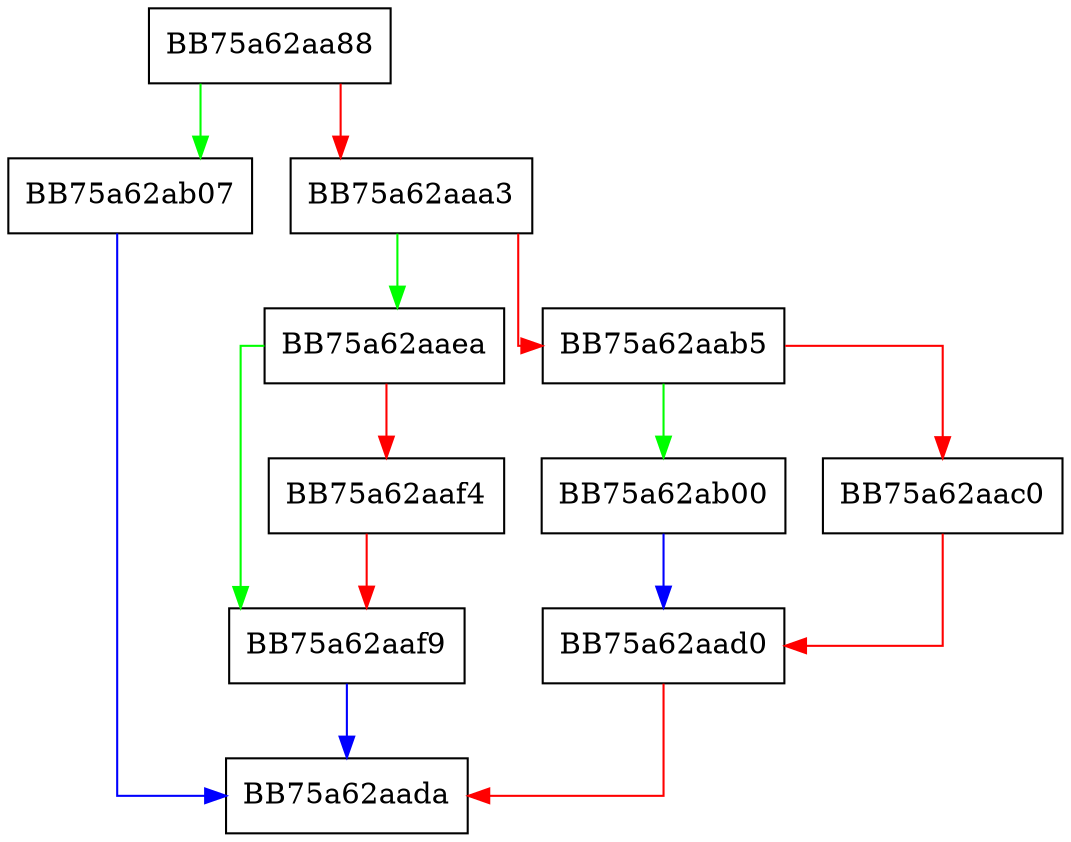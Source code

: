 digraph CloseSession {
  node [shape="box"];
  graph [splines=ortho];
  BB75a62aa88 -> BB75a62ab07 [color="green"];
  BB75a62aa88 -> BB75a62aaa3 [color="red"];
  BB75a62aaa3 -> BB75a62aaea [color="green"];
  BB75a62aaa3 -> BB75a62aab5 [color="red"];
  BB75a62aab5 -> BB75a62ab00 [color="green"];
  BB75a62aab5 -> BB75a62aac0 [color="red"];
  BB75a62aac0 -> BB75a62aad0 [color="red"];
  BB75a62aad0 -> BB75a62aada [color="red"];
  BB75a62aaea -> BB75a62aaf9 [color="green"];
  BB75a62aaea -> BB75a62aaf4 [color="red"];
  BB75a62aaf4 -> BB75a62aaf9 [color="red"];
  BB75a62aaf9 -> BB75a62aada [color="blue"];
  BB75a62ab00 -> BB75a62aad0 [color="blue"];
  BB75a62ab07 -> BB75a62aada [color="blue"];
}